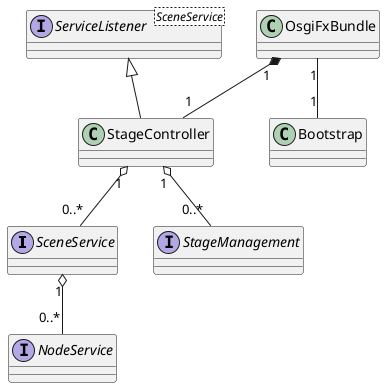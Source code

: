 @startuml

interface SceneService
interface NodeService
interface ServiceListener<SceneService>
interface StageManagement

class OsgiFxBundle
class Bootstrap
class StageController

OsgiFxBundle "1" -- "1" Bootstrap
OsgiFxBundle "1" *-- "1" StageController
ServiceListener <|-- StageController
StageController "1" o-- "0..*" StageManagement
StageController "1" o-- "0..*" SceneService
SceneService "1" o-- "0..*" NodeService


@enduml